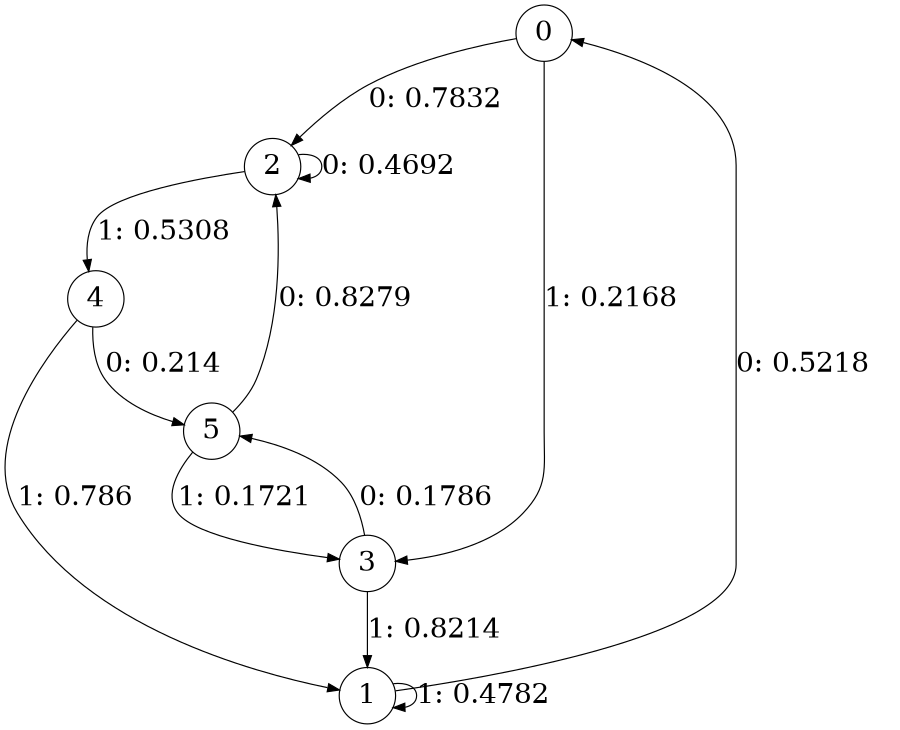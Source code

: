 digraph "ch12randomL3" {
size = "6,8.5";
ratio = "fill";
node [shape = circle];
node [fontsize = 24];
edge [fontsize = 24];
0 -> 2 [label = "0: 0.7832   "];
0 -> 3 [label = "1: 0.2168   "];
1 -> 0 [label = "0: 0.5218   "];
1 -> 1 [label = "1: 0.4782   "];
2 -> 2 [label = "0: 0.4692   "];
2 -> 4 [label = "1: 0.5308   "];
3 -> 5 [label = "0: 0.1786   "];
3 -> 1 [label = "1: 0.8214   "];
4 -> 5 [label = "0: 0.214    "];
4 -> 1 [label = "1: 0.786    "];
5 -> 2 [label = "0: 0.8279   "];
5 -> 3 [label = "1: 0.1721   "];
}